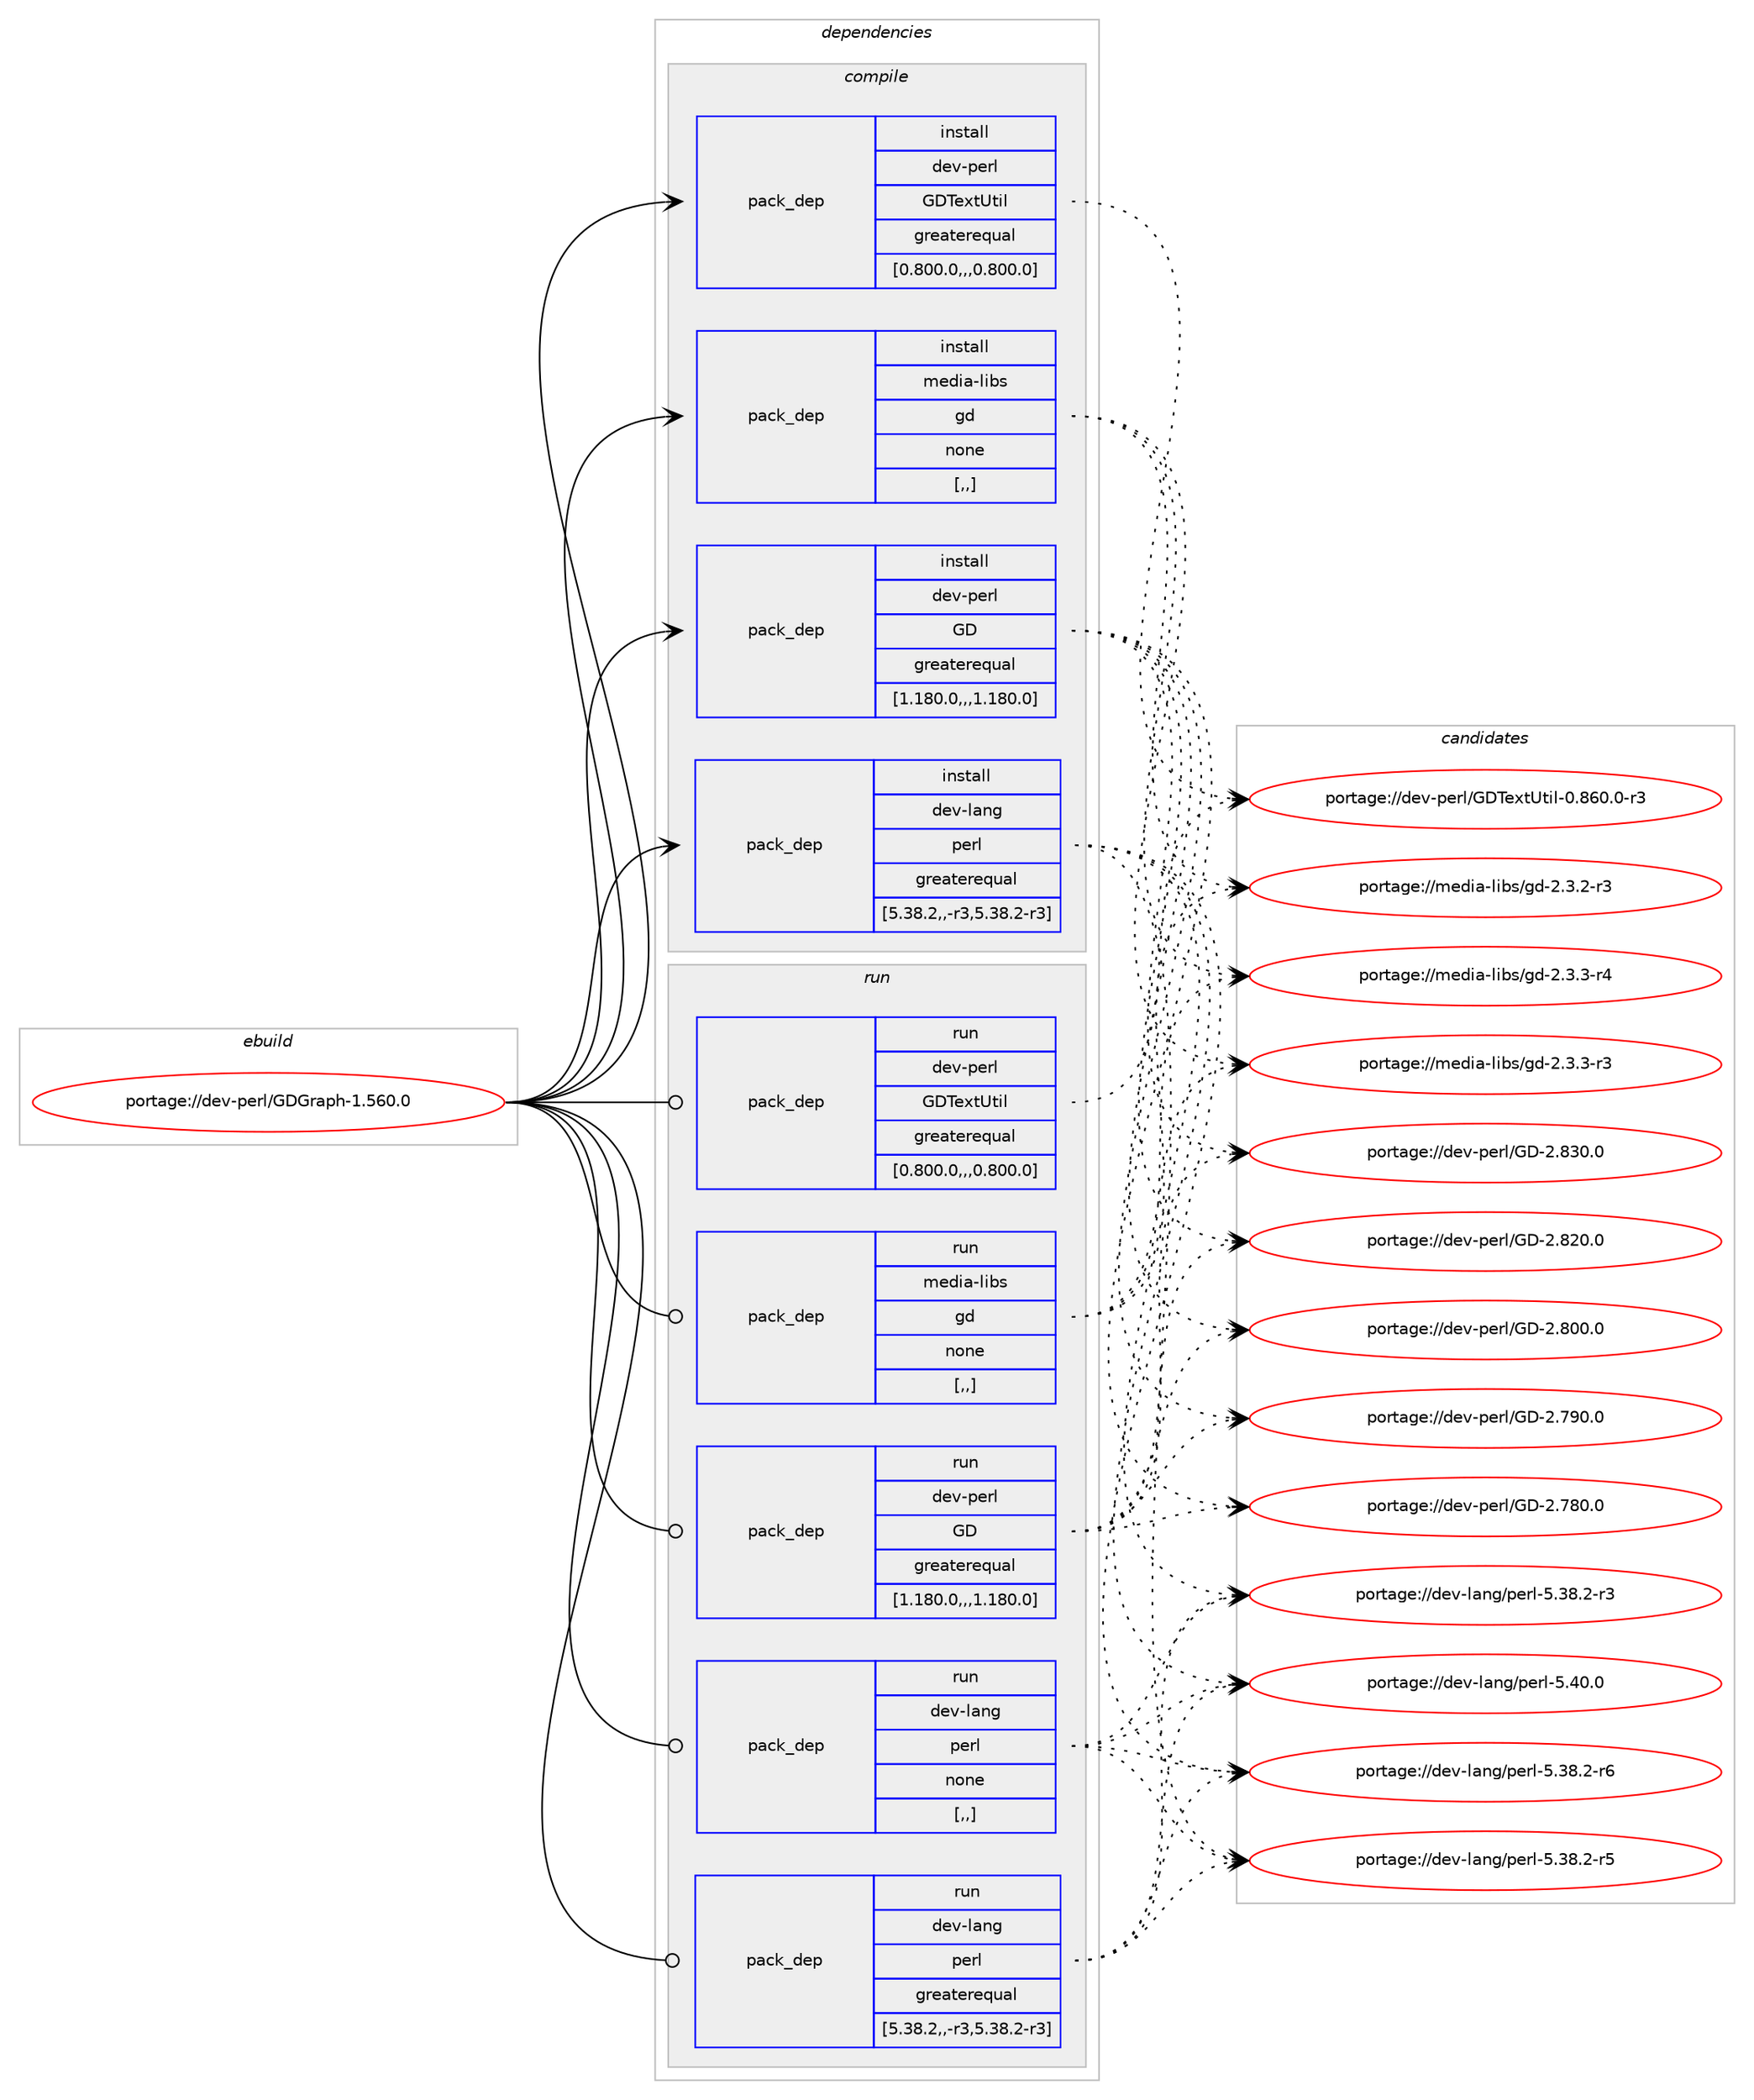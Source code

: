 digraph prolog {

# *************
# Graph options
# *************

newrank=true;
concentrate=true;
compound=true;
graph [rankdir=LR,fontname=Helvetica,fontsize=10,ranksep=1.5];#, ranksep=2.5, nodesep=0.2];
edge  [arrowhead=vee];
node  [fontname=Helvetica,fontsize=10];

# **********
# The ebuild
# **********

subgraph cluster_leftcol {
color=gray;
label=<<i>ebuild</i>>;
id [label="portage://dev-perl/GDGraph-1.560.0", color=red, width=4, href="../dev-perl/GDGraph-1.560.0.svg"];
}

# ****************
# The dependencies
# ****************

subgraph cluster_midcol {
color=gray;
label=<<i>dependencies</i>>;
subgraph cluster_compile {
fillcolor="#eeeeee";
style=filled;
label=<<i>compile</i>>;
subgraph pack99456 {
dependency130513 [label=<<TABLE BORDER="0" CELLBORDER="1" CELLSPACING="0" CELLPADDING="4" WIDTH="220"><TR><TD ROWSPAN="6" CELLPADDING="30">pack_dep</TD></TR><TR><TD WIDTH="110">install</TD></TR><TR><TD>dev-lang</TD></TR><TR><TD>perl</TD></TR><TR><TD>greaterequal</TD></TR><TR><TD>[5.38.2,,-r3,5.38.2-r3]</TD></TR></TABLE>>, shape=none, color=blue];
}
id:e -> dependency130513:w [weight=20,style="solid",arrowhead="vee"];
subgraph pack99457 {
dependency130514 [label=<<TABLE BORDER="0" CELLBORDER="1" CELLSPACING="0" CELLPADDING="4" WIDTH="220"><TR><TD ROWSPAN="6" CELLPADDING="30">pack_dep</TD></TR><TR><TD WIDTH="110">install</TD></TR><TR><TD>dev-perl</TD></TR><TR><TD>GD</TD></TR><TR><TD>greaterequal</TD></TR><TR><TD>[1.180.0,,,1.180.0]</TD></TR></TABLE>>, shape=none, color=blue];
}
id:e -> dependency130514:w [weight=20,style="solid",arrowhead="vee"];
subgraph pack99458 {
dependency130515 [label=<<TABLE BORDER="0" CELLBORDER="1" CELLSPACING="0" CELLPADDING="4" WIDTH="220"><TR><TD ROWSPAN="6" CELLPADDING="30">pack_dep</TD></TR><TR><TD WIDTH="110">install</TD></TR><TR><TD>dev-perl</TD></TR><TR><TD>GDTextUtil</TD></TR><TR><TD>greaterequal</TD></TR><TR><TD>[0.800.0,,,0.800.0]</TD></TR></TABLE>>, shape=none, color=blue];
}
id:e -> dependency130515:w [weight=20,style="solid",arrowhead="vee"];
subgraph pack99459 {
dependency130516 [label=<<TABLE BORDER="0" CELLBORDER="1" CELLSPACING="0" CELLPADDING="4" WIDTH="220"><TR><TD ROWSPAN="6" CELLPADDING="30">pack_dep</TD></TR><TR><TD WIDTH="110">install</TD></TR><TR><TD>media-libs</TD></TR><TR><TD>gd</TD></TR><TR><TD>none</TD></TR><TR><TD>[,,]</TD></TR></TABLE>>, shape=none, color=blue];
}
id:e -> dependency130516:w [weight=20,style="solid",arrowhead="vee"];
}
subgraph cluster_compileandrun {
fillcolor="#eeeeee";
style=filled;
label=<<i>compile and run</i>>;
}
subgraph cluster_run {
fillcolor="#eeeeee";
style=filled;
label=<<i>run</i>>;
subgraph pack99460 {
dependency130517 [label=<<TABLE BORDER="0" CELLBORDER="1" CELLSPACING="0" CELLPADDING="4" WIDTH="220"><TR><TD ROWSPAN="6" CELLPADDING="30">pack_dep</TD></TR><TR><TD WIDTH="110">run</TD></TR><TR><TD>dev-lang</TD></TR><TR><TD>perl</TD></TR><TR><TD>greaterequal</TD></TR><TR><TD>[5.38.2,,-r3,5.38.2-r3]</TD></TR></TABLE>>, shape=none, color=blue];
}
id:e -> dependency130517:w [weight=20,style="solid",arrowhead="odot"];
subgraph pack99461 {
dependency130518 [label=<<TABLE BORDER="0" CELLBORDER="1" CELLSPACING="0" CELLPADDING="4" WIDTH="220"><TR><TD ROWSPAN="6" CELLPADDING="30">pack_dep</TD></TR><TR><TD WIDTH="110">run</TD></TR><TR><TD>dev-lang</TD></TR><TR><TD>perl</TD></TR><TR><TD>none</TD></TR><TR><TD>[,,]</TD></TR></TABLE>>, shape=none, color=blue];
}
id:e -> dependency130518:w [weight=20,style="solid",arrowhead="odot"];
subgraph pack99462 {
dependency130519 [label=<<TABLE BORDER="0" CELLBORDER="1" CELLSPACING="0" CELLPADDING="4" WIDTH="220"><TR><TD ROWSPAN="6" CELLPADDING="30">pack_dep</TD></TR><TR><TD WIDTH="110">run</TD></TR><TR><TD>dev-perl</TD></TR><TR><TD>GD</TD></TR><TR><TD>greaterequal</TD></TR><TR><TD>[1.180.0,,,1.180.0]</TD></TR></TABLE>>, shape=none, color=blue];
}
id:e -> dependency130519:w [weight=20,style="solid",arrowhead="odot"];
subgraph pack99463 {
dependency130520 [label=<<TABLE BORDER="0" CELLBORDER="1" CELLSPACING="0" CELLPADDING="4" WIDTH="220"><TR><TD ROWSPAN="6" CELLPADDING="30">pack_dep</TD></TR><TR><TD WIDTH="110">run</TD></TR><TR><TD>dev-perl</TD></TR><TR><TD>GDTextUtil</TD></TR><TR><TD>greaterequal</TD></TR><TR><TD>[0.800.0,,,0.800.0]</TD></TR></TABLE>>, shape=none, color=blue];
}
id:e -> dependency130520:w [weight=20,style="solid",arrowhead="odot"];
subgraph pack99464 {
dependency130521 [label=<<TABLE BORDER="0" CELLBORDER="1" CELLSPACING="0" CELLPADDING="4" WIDTH="220"><TR><TD ROWSPAN="6" CELLPADDING="30">pack_dep</TD></TR><TR><TD WIDTH="110">run</TD></TR><TR><TD>media-libs</TD></TR><TR><TD>gd</TD></TR><TR><TD>none</TD></TR><TR><TD>[,,]</TD></TR></TABLE>>, shape=none, color=blue];
}
id:e -> dependency130521:w [weight=20,style="solid",arrowhead="odot"];
}
}

# **************
# The candidates
# **************

subgraph cluster_choices {
rank=same;
color=gray;
label=<<i>candidates</i>>;

subgraph choice99456 {
color=black;
nodesep=1;
choice10010111845108971101034711210111410845534652484648 [label="portage://dev-lang/perl-5.40.0", color=red, width=4,href="../dev-lang/perl-5.40.0.svg"];
choice100101118451089711010347112101114108455346515646504511454 [label="portage://dev-lang/perl-5.38.2-r6", color=red, width=4,href="../dev-lang/perl-5.38.2-r6.svg"];
choice100101118451089711010347112101114108455346515646504511453 [label="portage://dev-lang/perl-5.38.2-r5", color=red, width=4,href="../dev-lang/perl-5.38.2-r5.svg"];
choice100101118451089711010347112101114108455346515646504511451 [label="portage://dev-lang/perl-5.38.2-r3", color=red, width=4,href="../dev-lang/perl-5.38.2-r3.svg"];
dependency130513:e -> choice10010111845108971101034711210111410845534652484648:w [style=dotted,weight="100"];
dependency130513:e -> choice100101118451089711010347112101114108455346515646504511454:w [style=dotted,weight="100"];
dependency130513:e -> choice100101118451089711010347112101114108455346515646504511453:w [style=dotted,weight="100"];
dependency130513:e -> choice100101118451089711010347112101114108455346515646504511451:w [style=dotted,weight="100"];
}
subgraph choice99457 {
color=black;
nodesep=1;
choice100101118451121011141084771684550465651484648 [label="portage://dev-perl/GD-2.830.0", color=red, width=4,href="../dev-perl/GD-2.830.0.svg"];
choice100101118451121011141084771684550465650484648 [label="portage://dev-perl/GD-2.820.0", color=red, width=4,href="../dev-perl/GD-2.820.0.svg"];
choice100101118451121011141084771684550465648484648 [label="portage://dev-perl/GD-2.800.0", color=red, width=4,href="../dev-perl/GD-2.800.0.svg"];
choice100101118451121011141084771684550465557484648 [label="portage://dev-perl/GD-2.790.0", color=red, width=4,href="../dev-perl/GD-2.790.0.svg"];
choice100101118451121011141084771684550465556484648 [label="portage://dev-perl/GD-2.780.0", color=red, width=4,href="../dev-perl/GD-2.780.0.svg"];
dependency130514:e -> choice100101118451121011141084771684550465651484648:w [style=dotted,weight="100"];
dependency130514:e -> choice100101118451121011141084771684550465650484648:w [style=dotted,weight="100"];
dependency130514:e -> choice100101118451121011141084771684550465648484648:w [style=dotted,weight="100"];
dependency130514:e -> choice100101118451121011141084771684550465557484648:w [style=dotted,weight="100"];
dependency130514:e -> choice100101118451121011141084771684550465556484648:w [style=dotted,weight="100"];
}
subgraph choice99458 {
color=black;
nodesep=1;
choice10010111845112101114108477168841011201168511610510845484656544846484511451 [label="portage://dev-perl/GDTextUtil-0.860.0-r3", color=red, width=4,href="../dev-perl/GDTextUtil-0.860.0-r3.svg"];
dependency130515:e -> choice10010111845112101114108477168841011201168511610510845484656544846484511451:w [style=dotted,weight="100"];
}
subgraph choice99459 {
color=black;
nodesep=1;
choice109101100105974510810598115471031004550465146514511452 [label="portage://media-libs/gd-2.3.3-r4", color=red, width=4,href="../media-libs/gd-2.3.3-r4.svg"];
choice109101100105974510810598115471031004550465146514511451 [label="portage://media-libs/gd-2.3.3-r3", color=red, width=4,href="../media-libs/gd-2.3.3-r3.svg"];
choice109101100105974510810598115471031004550465146504511451 [label="portage://media-libs/gd-2.3.2-r3", color=red, width=4,href="../media-libs/gd-2.3.2-r3.svg"];
dependency130516:e -> choice109101100105974510810598115471031004550465146514511452:w [style=dotted,weight="100"];
dependency130516:e -> choice109101100105974510810598115471031004550465146514511451:w [style=dotted,weight="100"];
dependency130516:e -> choice109101100105974510810598115471031004550465146504511451:w [style=dotted,weight="100"];
}
subgraph choice99460 {
color=black;
nodesep=1;
choice10010111845108971101034711210111410845534652484648 [label="portage://dev-lang/perl-5.40.0", color=red, width=4,href="../dev-lang/perl-5.40.0.svg"];
choice100101118451089711010347112101114108455346515646504511454 [label="portage://dev-lang/perl-5.38.2-r6", color=red, width=4,href="../dev-lang/perl-5.38.2-r6.svg"];
choice100101118451089711010347112101114108455346515646504511453 [label="portage://dev-lang/perl-5.38.2-r5", color=red, width=4,href="../dev-lang/perl-5.38.2-r5.svg"];
choice100101118451089711010347112101114108455346515646504511451 [label="portage://dev-lang/perl-5.38.2-r3", color=red, width=4,href="../dev-lang/perl-5.38.2-r3.svg"];
dependency130517:e -> choice10010111845108971101034711210111410845534652484648:w [style=dotted,weight="100"];
dependency130517:e -> choice100101118451089711010347112101114108455346515646504511454:w [style=dotted,weight="100"];
dependency130517:e -> choice100101118451089711010347112101114108455346515646504511453:w [style=dotted,weight="100"];
dependency130517:e -> choice100101118451089711010347112101114108455346515646504511451:w [style=dotted,weight="100"];
}
subgraph choice99461 {
color=black;
nodesep=1;
choice10010111845108971101034711210111410845534652484648 [label="portage://dev-lang/perl-5.40.0", color=red, width=4,href="../dev-lang/perl-5.40.0.svg"];
choice100101118451089711010347112101114108455346515646504511454 [label="portage://dev-lang/perl-5.38.2-r6", color=red, width=4,href="../dev-lang/perl-5.38.2-r6.svg"];
choice100101118451089711010347112101114108455346515646504511453 [label="portage://dev-lang/perl-5.38.2-r5", color=red, width=4,href="../dev-lang/perl-5.38.2-r5.svg"];
choice100101118451089711010347112101114108455346515646504511451 [label="portage://dev-lang/perl-5.38.2-r3", color=red, width=4,href="../dev-lang/perl-5.38.2-r3.svg"];
dependency130518:e -> choice10010111845108971101034711210111410845534652484648:w [style=dotted,weight="100"];
dependency130518:e -> choice100101118451089711010347112101114108455346515646504511454:w [style=dotted,weight="100"];
dependency130518:e -> choice100101118451089711010347112101114108455346515646504511453:w [style=dotted,weight="100"];
dependency130518:e -> choice100101118451089711010347112101114108455346515646504511451:w [style=dotted,weight="100"];
}
subgraph choice99462 {
color=black;
nodesep=1;
choice100101118451121011141084771684550465651484648 [label="portage://dev-perl/GD-2.830.0", color=red, width=4,href="../dev-perl/GD-2.830.0.svg"];
choice100101118451121011141084771684550465650484648 [label="portage://dev-perl/GD-2.820.0", color=red, width=4,href="../dev-perl/GD-2.820.0.svg"];
choice100101118451121011141084771684550465648484648 [label="portage://dev-perl/GD-2.800.0", color=red, width=4,href="../dev-perl/GD-2.800.0.svg"];
choice100101118451121011141084771684550465557484648 [label="portage://dev-perl/GD-2.790.0", color=red, width=4,href="../dev-perl/GD-2.790.0.svg"];
choice100101118451121011141084771684550465556484648 [label="portage://dev-perl/GD-2.780.0", color=red, width=4,href="../dev-perl/GD-2.780.0.svg"];
dependency130519:e -> choice100101118451121011141084771684550465651484648:w [style=dotted,weight="100"];
dependency130519:e -> choice100101118451121011141084771684550465650484648:w [style=dotted,weight="100"];
dependency130519:e -> choice100101118451121011141084771684550465648484648:w [style=dotted,weight="100"];
dependency130519:e -> choice100101118451121011141084771684550465557484648:w [style=dotted,weight="100"];
dependency130519:e -> choice100101118451121011141084771684550465556484648:w [style=dotted,weight="100"];
}
subgraph choice99463 {
color=black;
nodesep=1;
choice10010111845112101114108477168841011201168511610510845484656544846484511451 [label="portage://dev-perl/GDTextUtil-0.860.0-r3", color=red, width=4,href="../dev-perl/GDTextUtil-0.860.0-r3.svg"];
dependency130520:e -> choice10010111845112101114108477168841011201168511610510845484656544846484511451:w [style=dotted,weight="100"];
}
subgraph choice99464 {
color=black;
nodesep=1;
choice109101100105974510810598115471031004550465146514511452 [label="portage://media-libs/gd-2.3.3-r4", color=red, width=4,href="../media-libs/gd-2.3.3-r4.svg"];
choice109101100105974510810598115471031004550465146514511451 [label="portage://media-libs/gd-2.3.3-r3", color=red, width=4,href="../media-libs/gd-2.3.3-r3.svg"];
choice109101100105974510810598115471031004550465146504511451 [label="portage://media-libs/gd-2.3.2-r3", color=red, width=4,href="../media-libs/gd-2.3.2-r3.svg"];
dependency130521:e -> choice109101100105974510810598115471031004550465146514511452:w [style=dotted,weight="100"];
dependency130521:e -> choice109101100105974510810598115471031004550465146514511451:w [style=dotted,weight="100"];
dependency130521:e -> choice109101100105974510810598115471031004550465146504511451:w [style=dotted,weight="100"];
}
}

}
